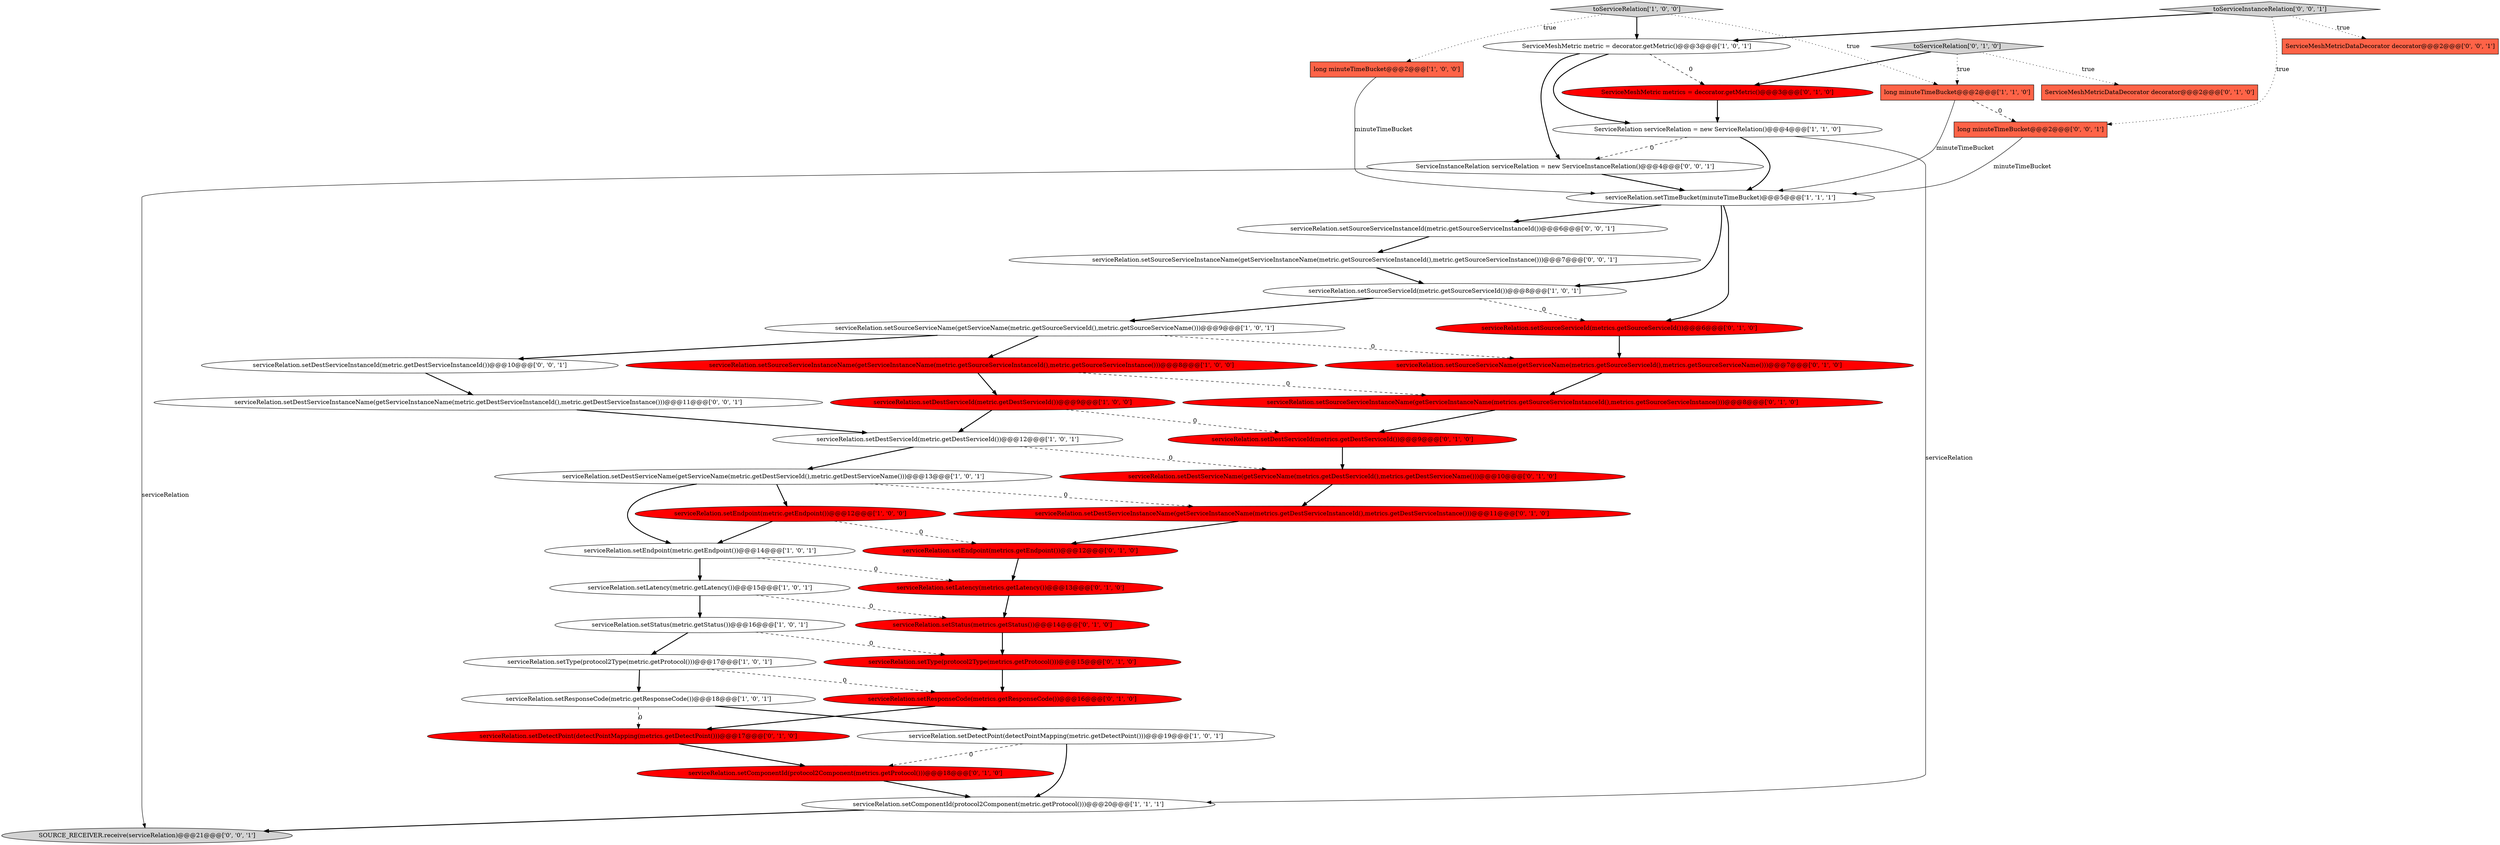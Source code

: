 digraph {
29 [style = filled, label = "serviceRelation.setType(protocol2Type(metrics.getProtocol()))@@@15@@@['0', '1', '0']", fillcolor = red, shape = ellipse image = "AAA1AAABBB2BBB"];
33 [style = filled, label = "serviceRelation.setDestServiceName(getServiceName(metrics.getDestServiceId(),metrics.getDestServiceName()))@@@10@@@['0', '1', '0']", fillcolor = red, shape = ellipse image = "AAA1AAABBB2BBB"];
36 [style = filled, label = "serviceRelation.setDestServiceInstanceId(metric.getDestServiceInstanceId())@@@10@@@['0', '0', '1']", fillcolor = white, shape = ellipse image = "AAA0AAABBB3BBB"];
10 [style = filled, label = "ServiceMeshMetric metric = decorator.getMetric()@@@3@@@['1', '0', '1']", fillcolor = white, shape = ellipse image = "AAA0AAABBB1BBB"];
14 [style = filled, label = "serviceRelation.setDetectPoint(detectPointMapping(metric.getDetectPoint()))@@@19@@@['1', '0', '1']", fillcolor = white, shape = ellipse image = "AAA0AAABBB1BBB"];
37 [style = filled, label = "serviceRelation.setDestServiceInstanceName(getServiceInstanceName(metric.getDestServiceInstanceId(),metric.getDestServiceInstance()))@@@11@@@['0', '0', '1']", fillcolor = white, shape = ellipse image = "AAA0AAABBB3BBB"];
22 [style = filled, label = "serviceRelation.setEndpoint(metrics.getEndpoint())@@@12@@@['0', '1', '0']", fillcolor = red, shape = ellipse image = "AAA1AAABBB2BBB"];
15 [style = filled, label = "serviceRelation.setEndpoint(metric.getEndpoint())@@@12@@@['1', '0', '0']", fillcolor = red, shape = ellipse image = "AAA1AAABBB1BBB"];
3 [style = filled, label = "serviceRelation.setSourceServiceName(getServiceName(metric.getSourceServiceId(),metric.getSourceServiceName()))@@@9@@@['1', '0', '1']", fillcolor = white, shape = ellipse image = "AAA0AAABBB1BBB"];
21 [style = filled, label = "serviceRelation.setComponentId(protocol2Component(metrics.getProtocol()))@@@18@@@['0', '1', '0']", fillcolor = red, shape = ellipse image = "AAA1AAABBB2BBB"];
5 [style = filled, label = "ServiceRelation serviceRelation = new ServiceRelation()@@@4@@@['1', '1', '0']", fillcolor = white, shape = ellipse image = "AAA0AAABBB1BBB"];
2 [style = filled, label = "serviceRelation.setType(protocol2Type(metric.getProtocol()))@@@17@@@['1', '0', '1']", fillcolor = white, shape = ellipse image = "AAA0AAABBB1BBB"];
8 [style = filled, label = "serviceRelation.setComponentId(protocol2Component(metric.getProtocol()))@@@20@@@['1', '1', '1']", fillcolor = white, shape = ellipse image = "AAA0AAABBB1BBB"];
9 [style = filled, label = "toServiceRelation['1', '0', '0']", fillcolor = lightgray, shape = diamond image = "AAA0AAABBB1BBB"];
38 [style = filled, label = "serviceRelation.setSourceServiceInstanceId(metric.getSourceServiceInstanceId())@@@6@@@['0', '0', '1']", fillcolor = white, shape = ellipse image = "AAA0AAABBB3BBB"];
7 [style = filled, label = "long minuteTimeBucket@@@2@@@['1', '0', '0']", fillcolor = tomato, shape = box image = "AAA0AAABBB1BBB"];
31 [style = filled, label = "serviceRelation.setSourceServiceName(getServiceName(metrics.getSourceServiceId(),metrics.getSourceServiceName()))@@@7@@@['0', '1', '0']", fillcolor = red, shape = ellipse image = "AAA1AAABBB2BBB"];
16 [style = filled, label = "serviceRelation.setStatus(metric.getStatus())@@@16@@@['1', '0', '1']", fillcolor = white, shape = ellipse image = "AAA0AAABBB1BBB"];
30 [style = filled, label = "ServiceMeshMetric metrics = decorator.getMetric()@@@3@@@['0', '1', '0']", fillcolor = red, shape = ellipse image = "AAA1AAABBB2BBB"];
18 [style = filled, label = "serviceRelation.setDestServiceName(getServiceName(metric.getDestServiceId(),metric.getDestServiceName()))@@@13@@@['1', '0', '1']", fillcolor = white, shape = ellipse image = "AAA0AAABBB1BBB"];
0 [style = filled, label = "serviceRelation.setTimeBucket(minuteTimeBucket)@@@5@@@['1', '1', '1']", fillcolor = white, shape = ellipse image = "AAA0AAABBB1BBB"];
32 [style = filled, label = "serviceRelation.setStatus(metrics.getStatus())@@@14@@@['0', '1', '0']", fillcolor = red, shape = ellipse image = "AAA1AAABBB2BBB"];
44 [style = filled, label = "long minuteTimeBucket@@@2@@@['0', '0', '1']", fillcolor = tomato, shape = box image = "AAA0AAABBB3BBB"];
12 [style = filled, label = "serviceRelation.setResponseCode(metric.getResponseCode())@@@18@@@['1', '0', '1']", fillcolor = white, shape = ellipse image = "AAA0AAABBB1BBB"];
25 [style = filled, label = "serviceRelation.setDetectPoint(detectPointMapping(metrics.getDetectPoint()))@@@17@@@['0', '1', '0']", fillcolor = red, shape = ellipse image = "AAA1AAABBB2BBB"];
39 [style = filled, label = "SOURCE_RECEIVER.receive(serviceRelation)@@@21@@@['0', '0', '1']", fillcolor = lightgray, shape = ellipse image = "AAA0AAABBB3BBB"];
13 [style = filled, label = "serviceRelation.setLatency(metric.getLatency())@@@15@@@['1', '0', '1']", fillcolor = white, shape = ellipse image = "AAA0AAABBB1BBB"];
11 [style = filled, label = "serviceRelation.setDestServiceId(metric.getDestServiceId())@@@12@@@['1', '0', '1']", fillcolor = white, shape = ellipse image = "AAA0AAABBB1BBB"];
23 [style = filled, label = "serviceRelation.setLatency(metrics.getLatency())@@@13@@@['0', '1', '0']", fillcolor = red, shape = ellipse image = "AAA1AAABBB2BBB"];
19 [style = filled, label = "long minuteTimeBucket@@@2@@@['1', '1', '0']", fillcolor = tomato, shape = box image = "AAA0AAABBB1BBB"];
34 [style = filled, label = "serviceRelation.setSourceServiceId(metrics.getSourceServiceId())@@@6@@@['0', '1', '0']", fillcolor = red, shape = ellipse image = "AAA1AAABBB2BBB"];
35 [style = filled, label = "serviceRelation.setDestServiceInstanceName(getServiceInstanceName(metrics.getDestServiceInstanceId(),metrics.getDestServiceInstance()))@@@11@@@['0', '1', '0']", fillcolor = red, shape = ellipse image = "AAA1AAABBB2BBB"];
26 [style = filled, label = "serviceRelation.setSourceServiceInstanceName(getServiceInstanceName(metrics.getSourceServiceInstanceId(),metrics.getSourceServiceInstance()))@@@8@@@['0', '1', '0']", fillcolor = red, shape = ellipse image = "AAA1AAABBB2BBB"];
6 [style = filled, label = "serviceRelation.setEndpoint(metric.getEndpoint())@@@14@@@['1', '0', '1']", fillcolor = white, shape = ellipse image = "AAA0AAABBB1BBB"];
43 [style = filled, label = "toServiceInstanceRelation['0', '0', '1']", fillcolor = lightgray, shape = diamond image = "AAA0AAABBB3BBB"];
28 [style = filled, label = "serviceRelation.setDestServiceId(metrics.getDestServiceId())@@@9@@@['0', '1', '0']", fillcolor = red, shape = ellipse image = "AAA1AAABBB2BBB"];
20 [style = filled, label = "ServiceMeshMetricDataDecorator decorator@@@2@@@['0', '1', '0']", fillcolor = tomato, shape = box image = "AAA0AAABBB2BBB"];
40 [style = filled, label = "ServiceInstanceRelation serviceRelation = new ServiceInstanceRelation()@@@4@@@['0', '0', '1']", fillcolor = white, shape = ellipse image = "AAA0AAABBB3BBB"];
1 [style = filled, label = "serviceRelation.setSourceServiceId(metric.getSourceServiceId())@@@8@@@['1', '0', '1']", fillcolor = white, shape = ellipse image = "AAA0AAABBB1BBB"];
42 [style = filled, label = "serviceRelation.setSourceServiceInstanceName(getServiceInstanceName(metric.getSourceServiceInstanceId(),metric.getSourceServiceInstance()))@@@7@@@['0', '0', '1']", fillcolor = white, shape = ellipse image = "AAA0AAABBB3BBB"];
4 [style = filled, label = "serviceRelation.setDestServiceId(metric.getDestServiceId())@@@9@@@['1', '0', '0']", fillcolor = red, shape = ellipse image = "AAA1AAABBB1BBB"];
27 [style = filled, label = "toServiceRelation['0', '1', '0']", fillcolor = lightgray, shape = diamond image = "AAA0AAABBB2BBB"];
41 [style = filled, label = "ServiceMeshMetricDataDecorator decorator@@@2@@@['0', '0', '1']", fillcolor = tomato, shape = box image = "AAA0AAABBB3BBB"];
17 [style = filled, label = "serviceRelation.setSourceServiceInstanceName(getServiceInstanceName(metric.getSourceServiceInstanceId(),metric.getSourceServiceInstance()))@@@8@@@['1', '0', '0']", fillcolor = red, shape = ellipse image = "AAA1AAABBB1BBB"];
24 [style = filled, label = "serviceRelation.setResponseCode(metrics.getResponseCode())@@@16@@@['0', '1', '0']", fillcolor = red, shape = ellipse image = "AAA1AAABBB2BBB"];
33->35 [style = bold, label=""];
44->0 [style = solid, label="minuteTimeBucket"];
19->0 [style = solid, label="minuteTimeBucket"];
37->11 [style = bold, label=""];
3->31 [style = dashed, label="0"];
11->33 [style = dashed, label="0"];
35->22 [style = bold, label=""];
27->30 [style = bold, label=""];
1->34 [style = dashed, label="0"];
7->0 [style = solid, label="minuteTimeBucket"];
18->15 [style = bold, label=""];
1->3 [style = bold, label=""];
21->8 [style = bold, label=""];
23->32 [style = bold, label=""];
40->0 [style = bold, label=""];
34->31 [style = bold, label=""];
15->6 [style = bold, label=""];
5->40 [style = dashed, label="0"];
9->10 [style = bold, label=""];
16->2 [style = bold, label=""];
38->42 [style = bold, label=""];
22->23 [style = bold, label=""];
27->19 [style = dotted, label="true"];
13->16 [style = bold, label=""];
18->35 [style = dashed, label="0"];
11->18 [style = bold, label=""];
2->12 [style = bold, label=""];
0->38 [style = bold, label=""];
4->28 [style = dashed, label="0"];
15->22 [style = dashed, label="0"];
5->8 [style = solid, label="serviceRelation"];
13->32 [style = dashed, label="0"];
32->29 [style = bold, label=""];
19->44 [style = dashed, label="0"];
0->34 [style = bold, label=""];
31->26 [style = bold, label=""];
43->44 [style = dotted, label="true"];
3->36 [style = bold, label=""];
9->19 [style = dotted, label="true"];
10->30 [style = dashed, label="0"];
12->25 [style = dashed, label="0"];
10->5 [style = bold, label=""];
28->33 [style = bold, label=""];
5->0 [style = bold, label=""];
30->5 [style = bold, label=""];
18->6 [style = bold, label=""];
27->20 [style = dotted, label="true"];
0->1 [style = bold, label=""];
24->25 [style = bold, label=""];
6->13 [style = bold, label=""];
12->14 [style = bold, label=""];
10->40 [style = bold, label=""];
43->41 [style = dotted, label="true"];
16->29 [style = dashed, label="0"];
3->17 [style = bold, label=""];
43->10 [style = bold, label=""];
42->1 [style = bold, label=""];
17->26 [style = dashed, label="0"];
14->8 [style = bold, label=""];
14->21 [style = dashed, label="0"];
36->37 [style = bold, label=""];
26->28 [style = bold, label=""];
2->24 [style = dashed, label="0"];
9->7 [style = dotted, label="true"];
4->11 [style = bold, label=""];
29->24 [style = bold, label=""];
8->39 [style = bold, label=""];
17->4 [style = bold, label=""];
6->23 [style = dashed, label="0"];
25->21 [style = bold, label=""];
40->39 [style = solid, label="serviceRelation"];
}
